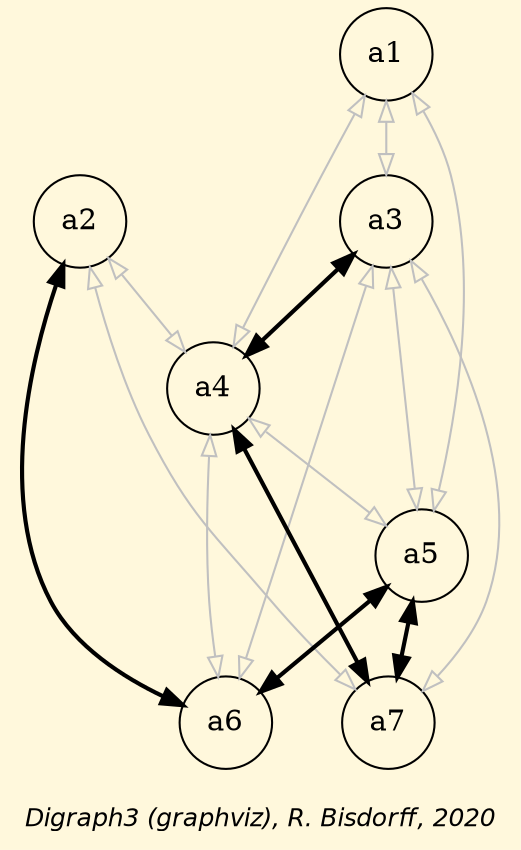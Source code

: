 digraph G {
graph [ bgcolor = cornsilk, fontname = "Helvetica-Oblique",
 fontsize = 12,
 label = "\nDigraph3 (graphviz), R. Bisdorff, 2020", size="7,7"];
n1 [shape = "circle", label = "a1"];
n2 [shape = "circle", label = "a2"];
n3 [shape = "circle", label = "a3"];
n4 [shape = "circle", label = "a4"];
n5 [shape = "circle", label = "a5"];
n6 [shape = "circle", label = "a6"];
n7 [shape = "circle", label = "a7"];
n1-> n3 [dir=both, color=grey, arrowhead=empty, arrowtail=empty] ;
n1-> n4 [dir=both, color=grey, arrowhead=empty, arrowtail=empty] ;
n1-> n5 [dir=both, color=grey, arrowhead=empty, arrowtail=empty] ;
n2-> n4 [dir=both, color=grey, arrowhead=empty, arrowtail=empty] ;
n2-> n6 [dir=both,style="setlinewidth(2)",color=black, arrowhead=normal, arrowtail=normal] ;
n2-> n7 [dir=both, color=grey, arrowhead=empty, arrowtail=empty] ;
n3-> n4 [dir=both,style="setlinewidth(2)",color=black, arrowhead=normal, arrowtail=normal] ;
n3-> n5 [dir=both, color=grey, arrowhead=empty, arrowtail=empty] ;
n3-> n6 [dir=both, color=grey, arrowhead=empty, arrowtail=empty] ;
n3-> n7 [dir=both, color=grey, arrowhead=empty, arrowtail=empty] ;
n4-> n5 [dir=both, color=grey, arrowhead=empty, arrowtail=empty] ;
n4-> n6 [dir=both, color=grey, arrowhead=empty, arrowtail=empty] ;
n4-> n7 [dir=both,style="setlinewidth(2)",color=black, arrowhead=normal, arrowtail=normal] ;
n5-> n6 [dir=both,style="setlinewidth(2)",color=black, arrowhead=normal, arrowtail=normal] ;
n5-> n7 [dir=both,style="setlinewidth(2)",color=black, arrowhead=normal, arrowtail=normal] ;
}
